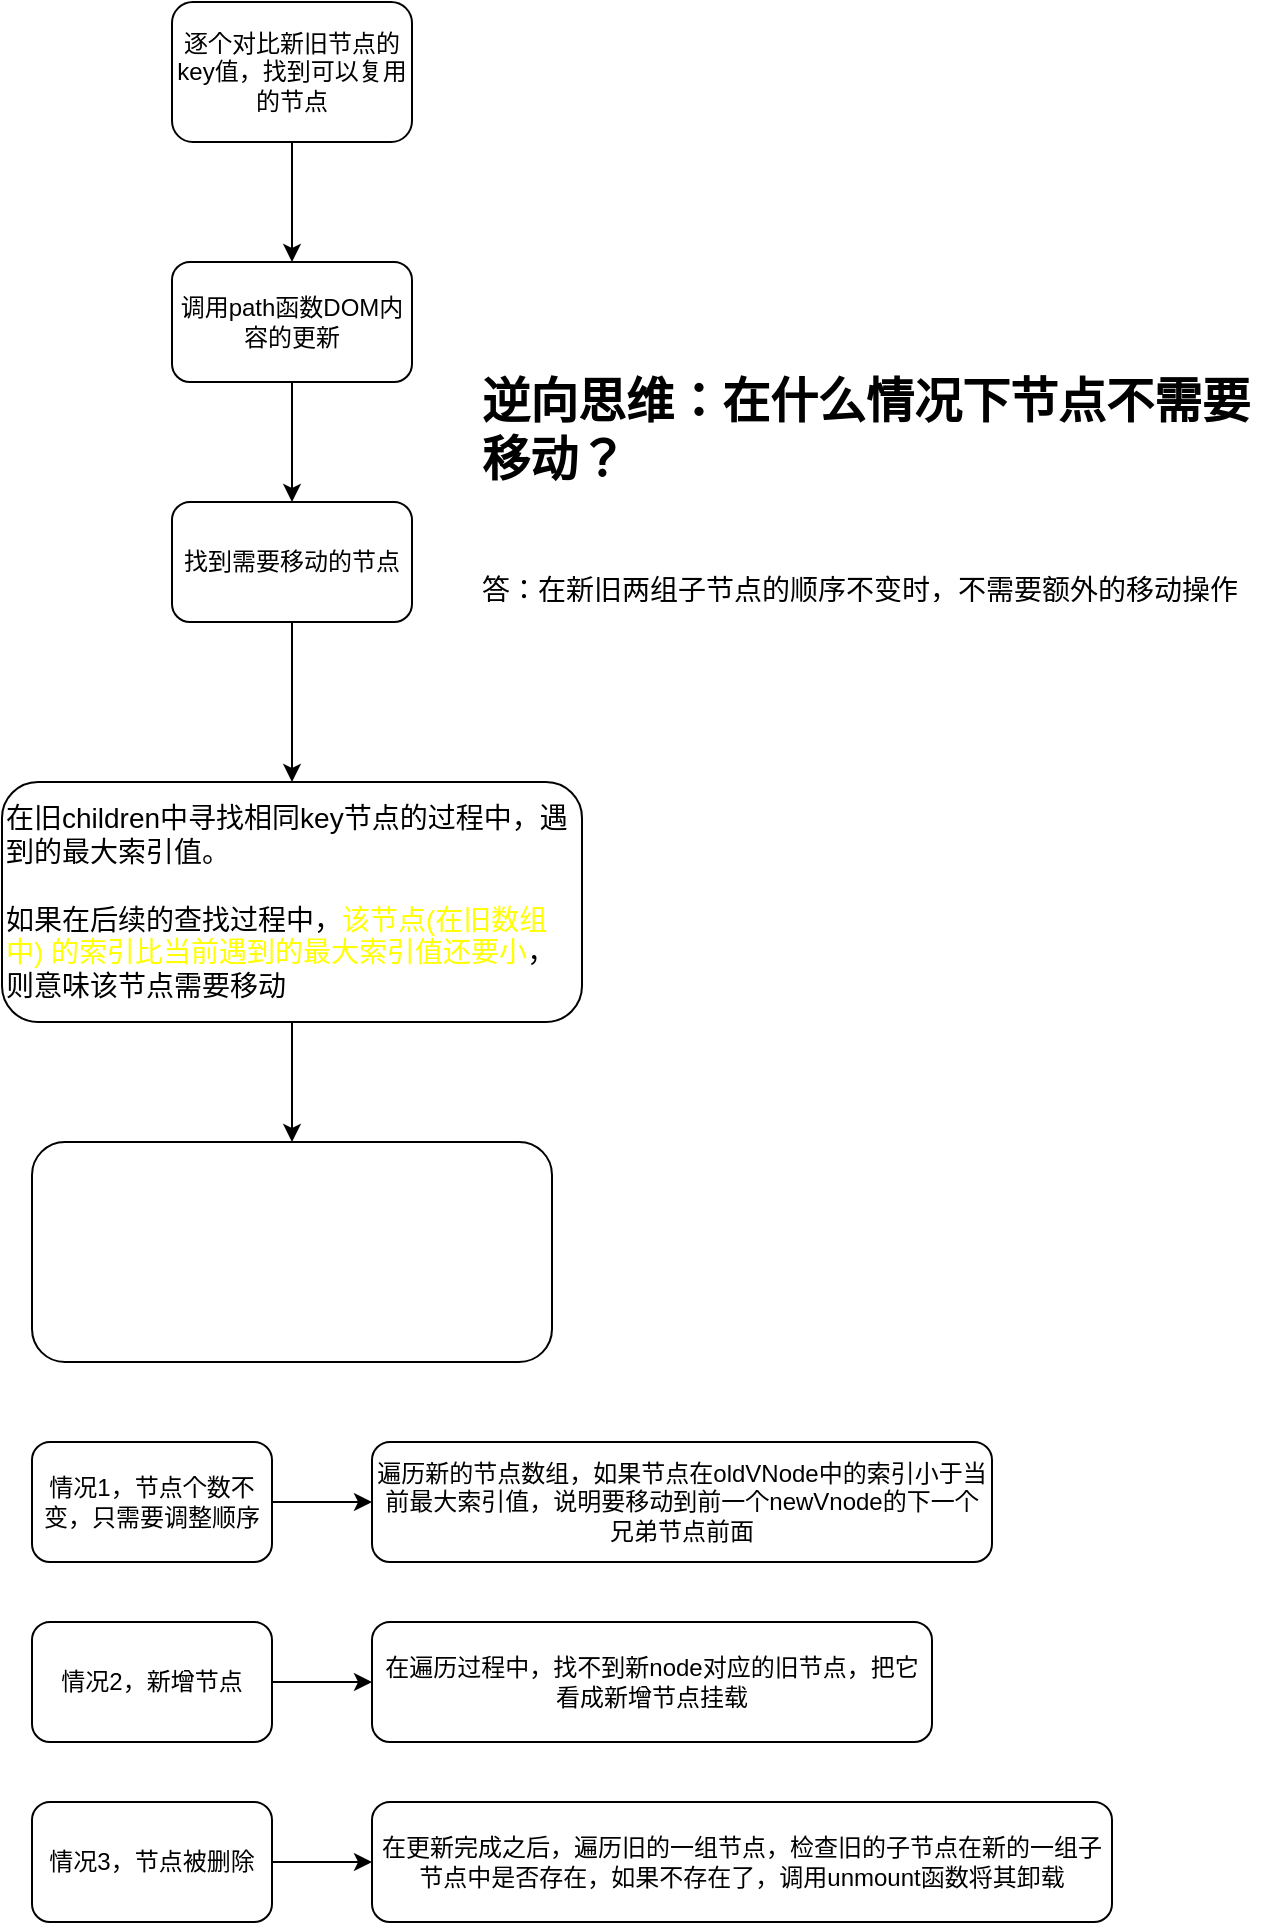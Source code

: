 <mxfile>
    <diagram id="1Wjprq1BharORywTtAE-" name="第 1 页">
        <mxGraphModel dx="699" dy="409" grid="1" gridSize="10" guides="1" tooltips="1" connect="1" arrows="1" fold="1" page="1" pageScale="1" pageWidth="827" pageHeight="1169" math="0" shadow="0">
            <root>
                <mxCell id="0"/>
                <mxCell id="1" parent="0"/>
                <mxCell id="2" value="逐个对比新旧节点的key值，找到可以复用的节点" style="rounded=1;whiteSpace=wrap;html=1;" parent="1" vertex="1">
                    <mxGeometry x="220" y="50" width="120" height="70" as="geometry"/>
                </mxCell>
                <mxCell id="6" value="" style="edgeStyle=none;html=1;" parent="1" source="3" target="5" edge="1">
                    <mxGeometry relative="1" as="geometry"/>
                </mxCell>
                <mxCell id="3" value="调用path函数DOM内容的更新" style="rounded=1;whiteSpace=wrap;html=1;" parent="1" vertex="1">
                    <mxGeometry x="220" y="180" width="120" height="60" as="geometry"/>
                </mxCell>
                <mxCell id="4" value="" style="endArrow=classic;html=1;entryX=0.5;entryY=0;entryDx=0;entryDy=0;" parent="1" target="3" edge="1">
                    <mxGeometry width="50" height="50" relative="1" as="geometry">
                        <mxPoint x="280" y="120" as="sourcePoint"/>
                        <mxPoint x="330" y="70" as="targetPoint"/>
                    </mxGeometry>
                </mxCell>
                <mxCell id="9" value="" style="edgeStyle=none;html=1;fontSize=14;" parent="1" source="5" target="8" edge="1">
                    <mxGeometry relative="1" as="geometry"/>
                </mxCell>
                <mxCell id="5" value="找到需要移动的节点" style="rounded=1;whiteSpace=wrap;html=1;" parent="1" vertex="1">
                    <mxGeometry x="220" y="300" width="120" height="60" as="geometry"/>
                </mxCell>
                <mxCell id="7" value="&lt;h1&gt;逆向思维：在什么情况下节点不需要移动？&lt;/h1&gt;&lt;div&gt;&lt;br&gt;&lt;/div&gt;&lt;p&gt;&lt;font style=&quot;font-size: 14px;&quot;&gt;答：在新旧两组子节点的顺序不变时，不需要额外的移动操作&lt;br&gt;&lt;br&gt;在每一次寻找可复用节点时，都会记录该可复用节点在旧的一组子节点中的位置索引，如果把这些位置所以按先后顺序排列，得到一个递增的序列，在这种情况下不需要移动节点&amp;nbsp;&lt;/font&gt;&lt;/p&gt;" style="text;html=1;strokeColor=none;fillColor=none;spacing=5;spacingTop=-20;whiteSpace=wrap;overflow=hidden;rounded=0;" parent="1" vertex="1">
                    <mxGeometry x="370" y="230" width="400" height="120" as="geometry"/>
                </mxCell>
                <mxCell id="11" value="" style="edgeStyle=none;html=1;fontSize=14;fontColor=#FFFFFF;" parent="1" source="8" target="10" edge="1">
                    <mxGeometry relative="1" as="geometry"/>
                </mxCell>
                <mxCell id="8" value="在旧children中寻找相同key节点的过程中，遇到的最大索引值。&lt;br&gt;&lt;br&gt;如果在后续的查找过程中，&lt;font color=&quot;#ffff00&quot;&gt;该节点(在旧数组中) 的索引比当前遇到的最大索引值还要小&lt;/font&gt;，则意味该节点需要移动" style="rounded=1;whiteSpace=wrap;html=1;fontSize=14;align=left;" parent="1" vertex="1">
                    <mxGeometry x="135" y="440" width="290" height="120" as="geometry"/>
                </mxCell>
                <mxCell id="10" value="&lt;font color=&quot;#ffffff&quot;&gt;移动节点是指，移动一个虚拟节点所对应的真实DOM节点。&lt;br&gt;真实DOM节点存储在vnode.el上&lt;/font&gt;" style="rounded=1;whiteSpace=wrap;html=1;fontSize=14;fontColor=#FFFF00;align=left;" parent="1" vertex="1">
                    <mxGeometry x="150" y="620" width="260" height="110" as="geometry"/>
                </mxCell>
                <mxCell id="20" value="" style="edgeStyle=none;html=1;" parent="1" source="12" target="19" edge="1">
                    <mxGeometry relative="1" as="geometry"/>
                </mxCell>
                <mxCell id="12" value="情况1，节点个数不变，只需要调整顺序" style="rounded=1;whiteSpace=wrap;html=1;" parent="1" vertex="1">
                    <mxGeometry x="150" y="770" width="120" height="60" as="geometry"/>
                </mxCell>
                <mxCell id="15" value="" style="edgeStyle=none;html=1;" parent="1" source="13" target="14" edge="1">
                    <mxGeometry relative="1" as="geometry"/>
                </mxCell>
                <mxCell id="13" value="情况2，新增节点" style="rounded=1;whiteSpace=wrap;html=1;" parent="1" vertex="1">
                    <mxGeometry x="150" y="860" width="120" height="60" as="geometry"/>
                </mxCell>
                <mxCell id="14" value="在遍历过程中，找不到新node对应的旧节点，把它看成新增节点挂载" style="rounded=1;whiteSpace=wrap;html=1;" parent="1" vertex="1">
                    <mxGeometry x="320" y="860" width="280" height="60" as="geometry"/>
                </mxCell>
                <mxCell id="18" value="" style="edgeStyle=none;html=1;" parent="1" source="16" target="17" edge="1">
                    <mxGeometry relative="1" as="geometry"/>
                </mxCell>
                <mxCell id="16" value="情况3，节点被删除" style="rounded=1;whiteSpace=wrap;html=1;" parent="1" vertex="1">
                    <mxGeometry x="150" y="950" width="120" height="60" as="geometry"/>
                </mxCell>
                <mxCell id="17" value="在更新完成之后，遍历旧的一组节点，检查旧的子节点在新的一组子节点中是否存在，如果不存在了，调用unmount函数将其卸载" style="rounded=1;whiteSpace=wrap;html=1;" parent="1" vertex="1">
                    <mxGeometry x="320" y="950" width="370" height="60" as="geometry"/>
                </mxCell>
                <mxCell id="19" value="遍历新的节点数组，如果节点在oldVNode中的索引小于当前最大索引值，说明要移动到前一个newVnode的下一个兄弟节点前面" style="rounded=1;whiteSpace=wrap;html=1;" parent="1" vertex="1">
                    <mxGeometry x="320" y="770" width="310" height="60" as="geometry"/>
                </mxCell>
            </root>
        </mxGraphModel>
    </diagram>
</mxfile>